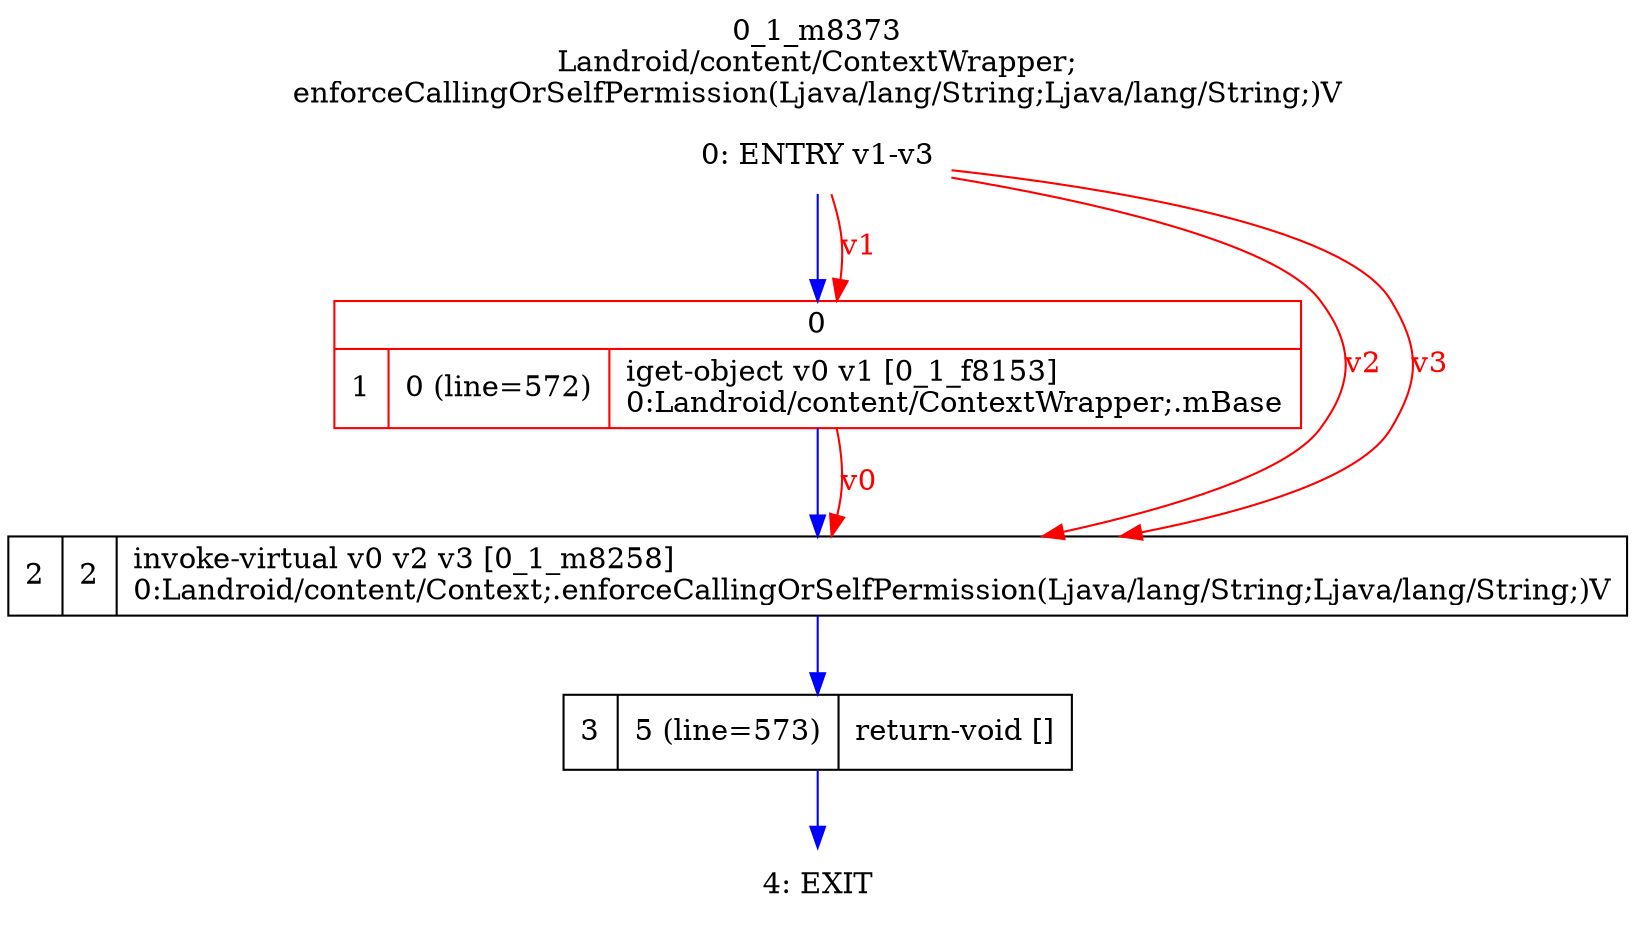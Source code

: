digraph G {
rankdir=UD;
labelloc=t;
label="0_1_m8373\nLandroid/content/ContextWrapper;
enforceCallingOrSelfPermission(Ljava/lang/String;Ljava/lang/String;)V";
0[label="0: ENTRY v1-v3",shape=plaintext];
1[label="{0|{1|0 (line=572)|iget-object v0 v1 [0_1_f8153]\l0:Landroid/content/ContextWrapper;.mBase\l}}",shape=record, color=red];
2[label="2|2|invoke-virtual v0 v2 v3 [0_1_m8258]\l0:Landroid/content/Context;.enforceCallingOrSelfPermission(Ljava/lang/String;Ljava/lang/String;)V\l",shape=record,URL="0_1_m8258.dot"];
3[label="3|5 (line=573)|return-void []\l",shape=record];
4[label="4: EXIT",shape=plaintext];
0->1 [color=blue, fontcolor=blue,weight=100, taillabel=""];
1->2 [color=blue, fontcolor=blue,weight=100, taillabel=""];
2->3 [color=blue, fontcolor=blue,weight=100, taillabel=""];
3->4 [color=blue, fontcolor=blue,weight=100, taillabel=""];
0->1 [color=red, fontcolor=red, label="v1"];
0->2 [color=red, fontcolor=red, label="v2"];
0->2 [color=red, fontcolor=red, label="v3"];
1->2 [color=red, fontcolor=red, label="v0"];
}
